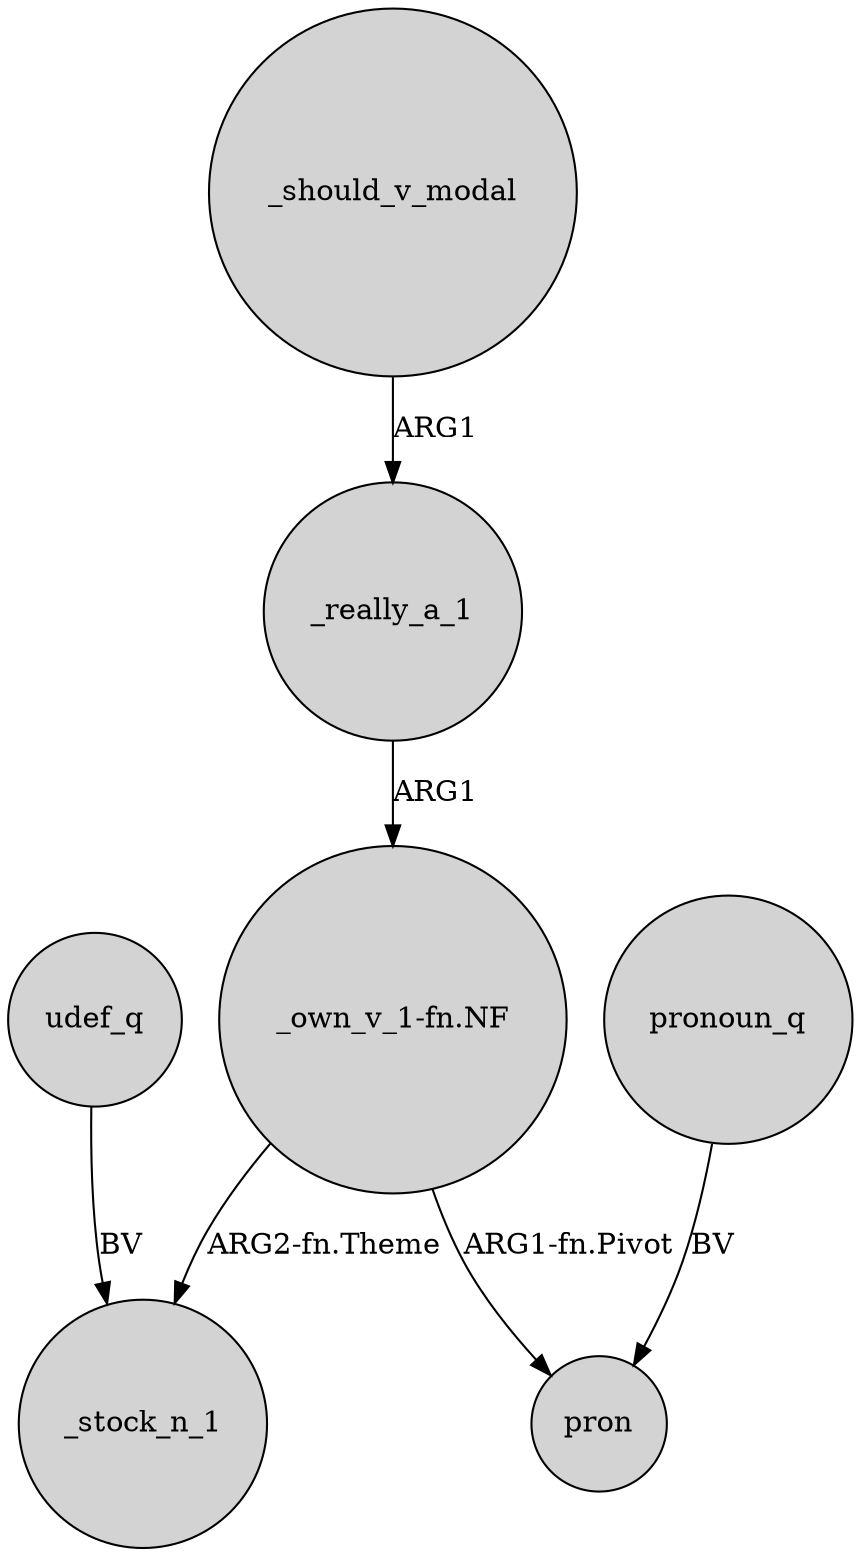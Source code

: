 digraph {
	node [shape=circle style=filled]
	_really_a_1 -> "_own_v_1-fn.NF" [label=ARG1]
	udef_q -> _stock_n_1 [label=BV]
	"_own_v_1-fn.NF" -> pron [label="ARG1-fn.Pivot"]
	_should_v_modal -> _really_a_1 [label=ARG1]
	"_own_v_1-fn.NF" -> _stock_n_1 [label="ARG2-fn.Theme"]
	pronoun_q -> pron [label=BV]
}
